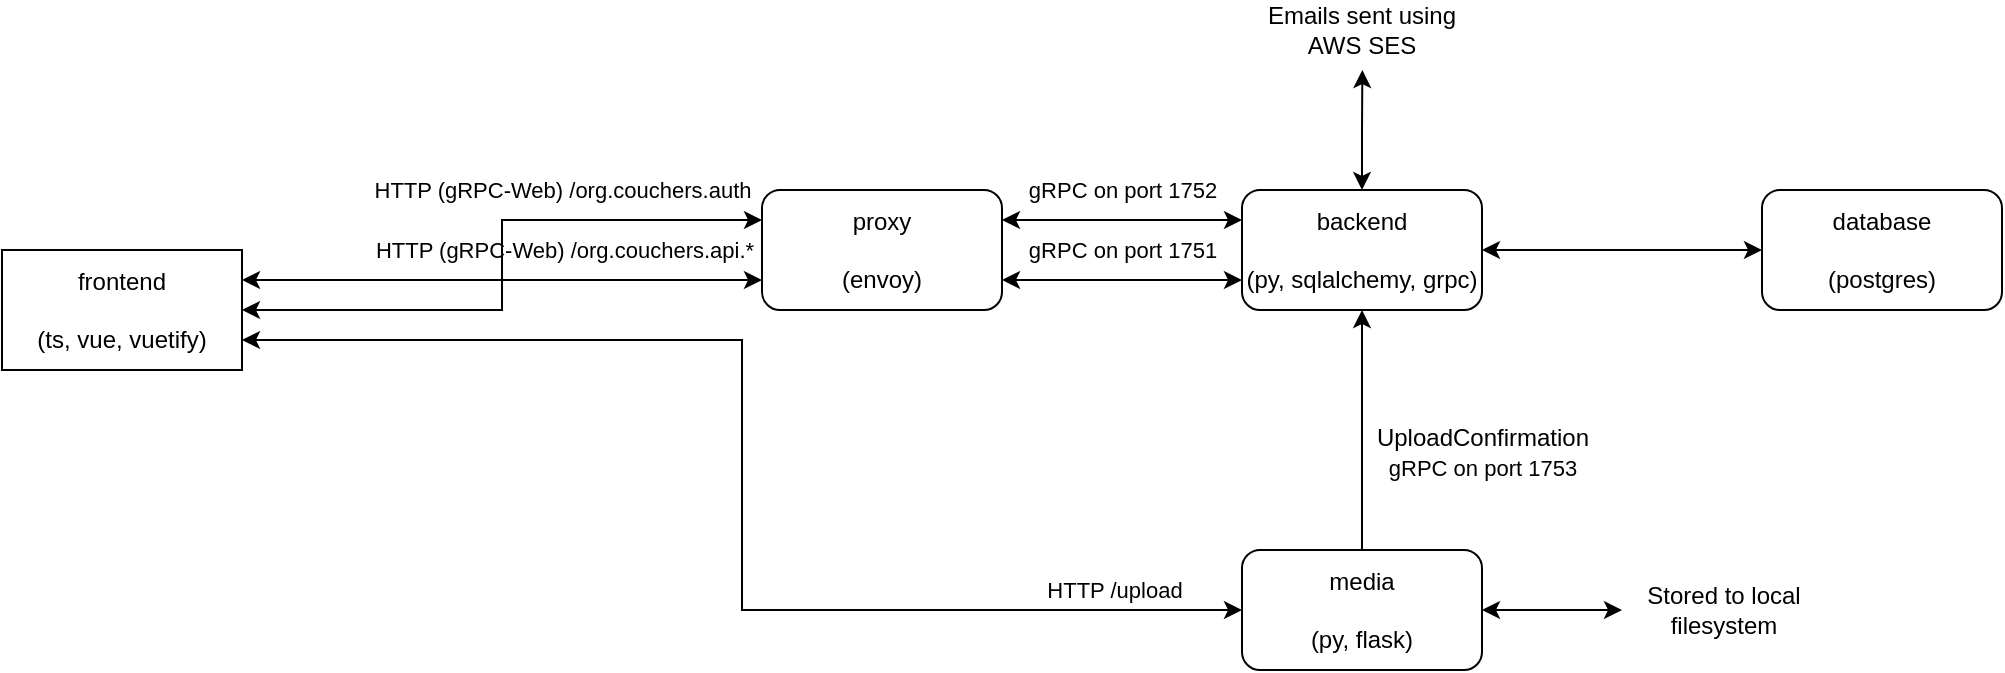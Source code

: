 <mxfile version="13.6.4" type="device"><diagram id="LAGGklJm4MNZ-Bygs_Hm" name="Page-1"><mxGraphModel dx="1391" dy="915" grid="1" gridSize="10" guides="1" tooltips="1" connect="1" arrows="1" fold="1" page="1" pageScale="1" pageWidth="850" pageHeight="1100" math="0" shadow="0"><root><mxCell id="0"/><mxCell id="1" parent="0"/><mxCell id="CCTqjdVqDfH_1ivuuYGM-35" style="edgeStyle=orthogonalEdgeStyle;rounded=0;orthogonalLoop=1;jettySize=auto;html=1;exitX=1;exitY=0.5;exitDx=0;exitDy=0;entryX=0;entryY=0.5;entryDx=0;entryDy=0;startArrow=classic;startFill=1;" edge="1" parent="1" source="CCTqjdVqDfH_1ivuuYGM-2" target="CCTqjdVqDfH_1ivuuYGM-34"><mxGeometry relative="1" as="geometry"/></mxCell><mxCell id="CCTqjdVqDfH_1ivuuYGM-40" style="edgeStyle=orthogonalEdgeStyle;rounded=0;orthogonalLoop=1;jettySize=auto;html=1;exitX=0.5;exitY=0;exitDx=0;exitDy=0;startArrow=classic;startFill=1;" edge="1" parent="1" source="CCTqjdVqDfH_1ivuuYGM-2"><mxGeometry relative="1" as="geometry"><mxPoint x="680.176" y="90" as="targetPoint"/></mxGeometry></mxCell><mxCell id="CCTqjdVqDfH_1ivuuYGM-2" value="&lt;div&gt;backend&lt;/div&gt;&lt;div&gt;&lt;br&gt;&lt;/div&gt;&lt;div&gt;(py, sqlalchemy, grpc)&lt;br&gt;&lt;/div&gt;" style="rounded=1;whiteSpace=wrap;html=1;" vertex="1" parent="1"><mxGeometry x="620" y="150" width="120" height="60" as="geometry"/></mxCell><mxCell id="CCTqjdVqDfH_1ivuuYGM-20" style="edgeStyle=orthogonalEdgeStyle;rounded=0;orthogonalLoop=1;jettySize=auto;html=1;exitX=1;exitY=0.75;exitDx=0;exitDy=0;entryX=0;entryY=0.5;entryDx=0;entryDy=0;startArrow=classic;startFill=1;labelBackgroundColor=none;" edge="1" parent="1" source="CCTqjdVqDfH_1ivuuYGM-3" target="CCTqjdVqDfH_1ivuuYGM-4"><mxGeometry relative="1" as="geometry"/></mxCell><mxCell id="CCTqjdVqDfH_1ivuuYGM-32" value="HTTP /upload" style="edgeLabel;html=1;align=center;verticalAlign=middle;resizable=0;points=[];labelBackgroundColor=none;" vertex="1" connectable="0" parent="CCTqjdVqDfH_1ivuuYGM-20"><mxGeometry x="0.929" y="-3" relative="1" as="geometry"><mxPoint x="-42" y="-13" as="offset"/></mxGeometry></mxCell><mxCell id="CCTqjdVqDfH_1ivuuYGM-24" style="edgeStyle=orthogonalEdgeStyle;rounded=0;orthogonalLoop=1;jettySize=auto;html=1;exitX=1;exitY=0.25;exitDx=0;exitDy=0;entryX=0;entryY=0.25;entryDx=0;entryDy=0;startArrow=classic;startFill=1;" edge="1" parent="1" source="CCTqjdVqDfH_1ivuuYGM-3" target="CCTqjdVqDfH_1ivuuYGM-18"><mxGeometry relative="1" as="geometry"/></mxCell><mxCell id="CCTqjdVqDfH_1ivuuYGM-28" value="HTTP (gRPC-Web) /org.couchers.auth" style="edgeLabel;html=1;align=center;verticalAlign=middle;resizable=0;points=[];labelBackgroundColor=none;" vertex="1" connectable="0" parent="CCTqjdVqDfH_1ivuuYGM-24"><mxGeometry x="0.807" y="-5" relative="1" as="geometry"><mxPoint x="-72.35" y="-20" as="offset"/></mxGeometry></mxCell><mxCell id="CCTqjdVqDfH_1ivuuYGM-25" style="edgeStyle=orthogonalEdgeStyle;rounded=0;orthogonalLoop=1;jettySize=auto;html=1;exitX=1;exitY=0.5;exitDx=0;exitDy=0;entryX=0;entryY=0.75;entryDx=0;entryDy=0;startArrow=classic;startFill=1;" edge="1" parent="1" source="CCTqjdVqDfH_1ivuuYGM-3" target="CCTqjdVqDfH_1ivuuYGM-18"><mxGeometry relative="1" as="geometry"/></mxCell><mxCell id="CCTqjdVqDfH_1ivuuYGM-29" value="HTTP (gRPC-Web) /org.couchers.api.*" style="edgeLabel;html=1;align=center;verticalAlign=middle;resizable=0;points=[];labelBackgroundColor=none;" vertex="1" connectable="0" parent="CCTqjdVqDfH_1ivuuYGM-25"><mxGeometry x="0.843" y="2" relative="1" as="geometry"><mxPoint x="-77.88" y="-13" as="offset"/></mxGeometry></mxCell><mxCell id="CCTqjdVqDfH_1ivuuYGM-3" value="&lt;div&gt;frontend&lt;/div&gt;&lt;div&gt;&lt;br&gt;&lt;/div&gt;(ts, vue, vuetify)" style="rounded=0;whiteSpace=wrap;html=1;" vertex="1" parent="1"><mxGeometry y="180" width="120" height="60" as="geometry"/></mxCell><mxCell id="CCTqjdVqDfH_1ivuuYGM-17" style="edgeStyle=orthogonalEdgeStyle;rounded=0;orthogonalLoop=1;jettySize=auto;html=1;exitX=0.5;exitY=0;exitDx=0;exitDy=0;entryX=0.5;entryY=1;entryDx=0;entryDy=0;startArrow=none;startFill=0;" edge="1" parent="1" source="CCTqjdVqDfH_1ivuuYGM-4" target="CCTqjdVqDfH_1ivuuYGM-2"><mxGeometry relative="1" as="geometry"/></mxCell><mxCell id="CCTqjdVqDfH_1ivuuYGM-33" value="&lt;div&gt;&lt;div style=&quot;color: rgb(0, 0, 0); font-weight: normal; font-size: 12px; line-height: 18px;&quot;&gt;&lt;div&gt;&lt;span style=&quot;color: #000000&quot;&gt;UploadConfirmation&lt;/span&gt;&lt;/div&gt;&lt;/div&gt;&lt;/div&gt;&lt;div&gt;gRPC on port 1753&lt;/div&gt;" style="edgeLabel;html=1;align=center;verticalAlign=middle;resizable=0;points=[];labelBackgroundColor=none;" vertex="1" connectable="0" parent="CCTqjdVqDfH_1ivuuYGM-17"><mxGeometry x="-0.167" y="-3" relative="1" as="geometry"><mxPoint x="57" as="offset"/></mxGeometry></mxCell><mxCell id="CCTqjdVqDfH_1ivuuYGM-37" style="edgeStyle=orthogonalEdgeStyle;rounded=0;orthogonalLoop=1;jettySize=auto;html=1;exitX=1;exitY=0.5;exitDx=0;exitDy=0;startArrow=classic;startFill=1;" edge="1" parent="1" source="CCTqjdVqDfH_1ivuuYGM-4"><mxGeometry relative="1" as="geometry"><mxPoint x="810" y="360" as="targetPoint"/></mxGeometry></mxCell><mxCell id="CCTqjdVqDfH_1ivuuYGM-4" value="&lt;div&gt;media&lt;/div&gt;&lt;div&gt;&lt;br&gt;&lt;/div&gt;&lt;div&gt;(py, flask)&lt;br&gt;&lt;/div&gt;" style="rounded=1;whiteSpace=wrap;html=1;" vertex="1" parent="1"><mxGeometry x="620" y="330" width="120" height="60" as="geometry"/></mxCell><mxCell id="CCTqjdVqDfH_1ivuuYGM-26" style="edgeStyle=orthogonalEdgeStyle;rounded=0;orthogonalLoop=1;jettySize=auto;html=1;exitX=1;exitY=0.25;exitDx=0;exitDy=0;entryX=0;entryY=0.25;entryDx=0;entryDy=0;startArrow=classic;startFill=1;labelBackgroundColor=none;" edge="1" parent="1" source="CCTqjdVqDfH_1ivuuYGM-18" target="CCTqjdVqDfH_1ivuuYGM-2"><mxGeometry relative="1" as="geometry"/></mxCell><mxCell id="CCTqjdVqDfH_1ivuuYGM-30" value="gRPC on port 1752" style="edgeLabel;html=1;align=center;verticalAlign=middle;resizable=0;points=[];labelBackgroundColor=none;" vertex="1" connectable="0" parent="CCTqjdVqDfH_1ivuuYGM-26"><mxGeometry x="0.333" y="-3" relative="1" as="geometry"><mxPoint x="-20" y="-18" as="offset"/></mxGeometry></mxCell><mxCell id="CCTqjdVqDfH_1ivuuYGM-27" style="edgeStyle=orthogonalEdgeStyle;rounded=0;orthogonalLoop=1;jettySize=auto;html=1;exitX=1;exitY=0.75;exitDx=0;exitDy=0;entryX=0;entryY=0.75;entryDx=0;entryDy=0;startArrow=classic;startFill=1;labelBackgroundColor=none;" edge="1" parent="1" source="CCTqjdVqDfH_1ivuuYGM-18" target="CCTqjdVqDfH_1ivuuYGM-2"><mxGeometry relative="1" as="geometry"/></mxCell><mxCell id="CCTqjdVqDfH_1ivuuYGM-31" value="gRPC on port 1751" style="edgeLabel;html=1;align=center;verticalAlign=middle;resizable=0;points=[];labelBackgroundColor=none;" vertex="1" connectable="0" parent="CCTqjdVqDfH_1ivuuYGM-27"><mxGeometry x="0.317" y="1" relative="1" as="geometry"><mxPoint x="-19" y="-14" as="offset"/></mxGeometry></mxCell><mxCell id="CCTqjdVqDfH_1ivuuYGM-18" value="&lt;div&gt;proxy&lt;/div&gt;&lt;div&gt;&lt;br&gt;&lt;/div&gt;&lt;div&gt;(envoy)&lt;br&gt;&lt;/div&gt;" style="rounded=1;whiteSpace=wrap;html=1;" vertex="1" parent="1"><mxGeometry x="380" y="150" width="120" height="60" as="geometry"/></mxCell><mxCell id="CCTqjdVqDfH_1ivuuYGM-34" value="&lt;div&gt;database&lt;/div&gt;&lt;div&gt;&lt;br&gt;&lt;/div&gt;&lt;div&gt;(postgres)&lt;br&gt;&lt;/div&gt;" style="rounded=1;whiteSpace=wrap;html=1;" vertex="1" parent="1"><mxGeometry x="880" y="150" width="120" height="60" as="geometry"/></mxCell><mxCell id="CCTqjdVqDfH_1ivuuYGM-38" value="Stored to local filesystem" style="text;html=1;strokeColor=none;fillColor=none;align=center;verticalAlign=middle;whiteSpace=wrap;rounded=0;labelBackgroundColor=none;" vertex="1" parent="1"><mxGeometry x="820" y="350" width="82" height="20" as="geometry"/></mxCell><mxCell id="CCTqjdVqDfH_1ivuuYGM-39" value="Emails sent using AWS SES" style="text;html=1;strokeColor=none;fillColor=none;align=center;verticalAlign=middle;whiteSpace=wrap;rounded=0;labelBackgroundColor=none;" vertex="1" parent="1"><mxGeometry x="630" y="60" width="100" height="20" as="geometry"/></mxCell></root></mxGraphModel></diagram></mxfile>